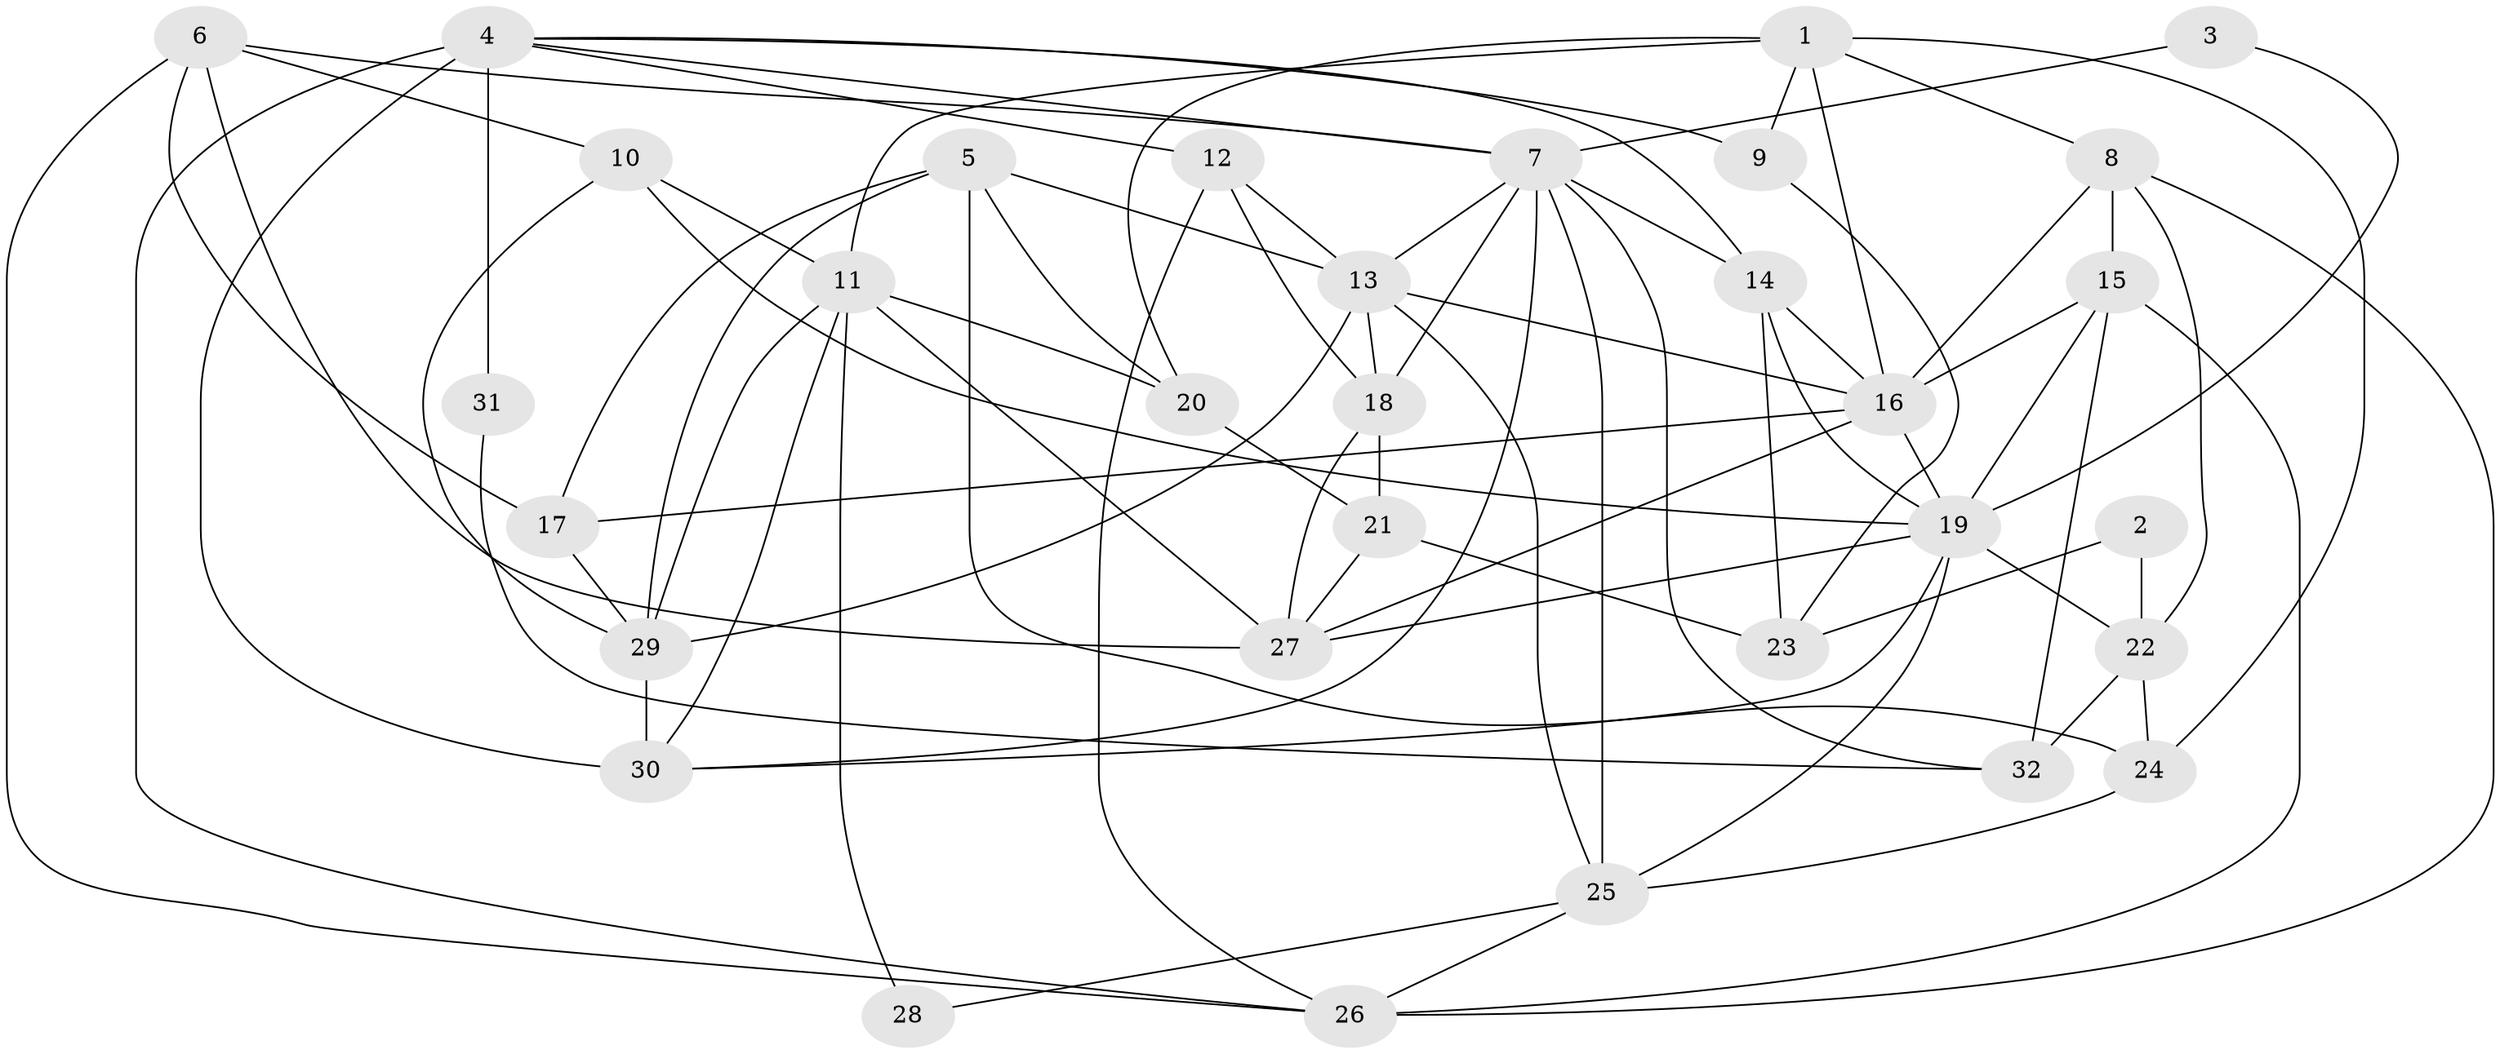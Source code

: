 // original degree distribution, {3: 0.23809523809523808, 4: 0.3492063492063492, 2: 0.1111111111111111, 5: 0.1746031746031746, 6: 0.09523809523809523, 7: 0.031746031746031744}
// Generated by graph-tools (version 1.1) at 2025/02/03/09/25 03:02:05]
// undirected, 32 vertices, 80 edges
graph export_dot {
graph [start="1"]
  node [color=gray90,style=filled];
  1;
  2;
  3;
  4;
  5;
  6;
  7;
  8;
  9;
  10;
  11;
  12;
  13;
  14;
  15;
  16;
  17;
  18;
  19;
  20;
  21;
  22;
  23;
  24;
  25;
  26;
  27;
  28;
  29;
  30;
  31;
  32;
  1 -- 8 [weight=1.0];
  1 -- 9 [weight=1.0];
  1 -- 11 [weight=1.0];
  1 -- 16 [weight=1.0];
  1 -- 20 [weight=1.0];
  1 -- 24 [weight=1.0];
  2 -- 22 [weight=1.0];
  2 -- 23 [weight=1.0];
  3 -- 7 [weight=1.0];
  3 -- 19 [weight=1.0];
  4 -- 7 [weight=1.0];
  4 -- 9 [weight=1.0];
  4 -- 12 [weight=1.0];
  4 -- 14 [weight=1.0];
  4 -- 26 [weight=1.0];
  4 -- 30 [weight=3.0];
  4 -- 31 [weight=1.0];
  5 -- 13 [weight=1.0];
  5 -- 17 [weight=1.0];
  5 -- 20 [weight=1.0];
  5 -- 24 [weight=2.0];
  5 -- 29 [weight=1.0];
  6 -- 7 [weight=1.0];
  6 -- 10 [weight=1.0];
  6 -- 17 [weight=1.0];
  6 -- 26 [weight=1.0];
  6 -- 27 [weight=1.0];
  7 -- 13 [weight=2.0];
  7 -- 14 [weight=1.0];
  7 -- 18 [weight=1.0];
  7 -- 25 [weight=2.0];
  7 -- 30 [weight=1.0];
  7 -- 32 [weight=2.0];
  8 -- 15 [weight=1.0];
  8 -- 16 [weight=1.0];
  8 -- 22 [weight=1.0];
  8 -- 26 [weight=1.0];
  9 -- 23 [weight=1.0];
  10 -- 11 [weight=1.0];
  10 -- 19 [weight=2.0];
  10 -- 29 [weight=1.0];
  11 -- 20 [weight=1.0];
  11 -- 27 [weight=1.0];
  11 -- 28 [weight=1.0];
  11 -- 29 [weight=1.0];
  11 -- 30 [weight=1.0];
  12 -- 13 [weight=1.0];
  12 -- 18 [weight=1.0];
  12 -- 26 [weight=1.0];
  13 -- 16 [weight=1.0];
  13 -- 18 [weight=2.0];
  13 -- 25 [weight=1.0];
  13 -- 29 [weight=1.0];
  14 -- 16 [weight=1.0];
  14 -- 19 [weight=2.0];
  14 -- 23 [weight=2.0];
  15 -- 16 [weight=1.0];
  15 -- 19 [weight=1.0];
  15 -- 26 [weight=1.0];
  15 -- 32 [weight=2.0];
  16 -- 17 [weight=2.0];
  16 -- 19 [weight=1.0];
  16 -- 27 [weight=1.0];
  17 -- 29 [weight=1.0];
  18 -- 21 [weight=1.0];
  18 -- 27 [weight=2.0];
  19 -- 22 [weight=1.0];
  19 -- 25 [weight=1.0];
  19 -- 27 [weight=1.0];
  19 -- 30 [weight=1.0];
  20 -- 21 [weight=1.0];
  21 -- 23 [weight=1.0];
  21 -- 27 [weight=1.0];
  22 -- 24 [weight=1.0];
  22 -- 32 [weight=1.0];
  24 -- 25 [weight=1.0];
  25 -- 26 [weight=1.0];
  25 -- 28 [weight=1.0];
  29 -- 30 [weight=1.0];
  31 -- 32 [weight=1.0];
}
